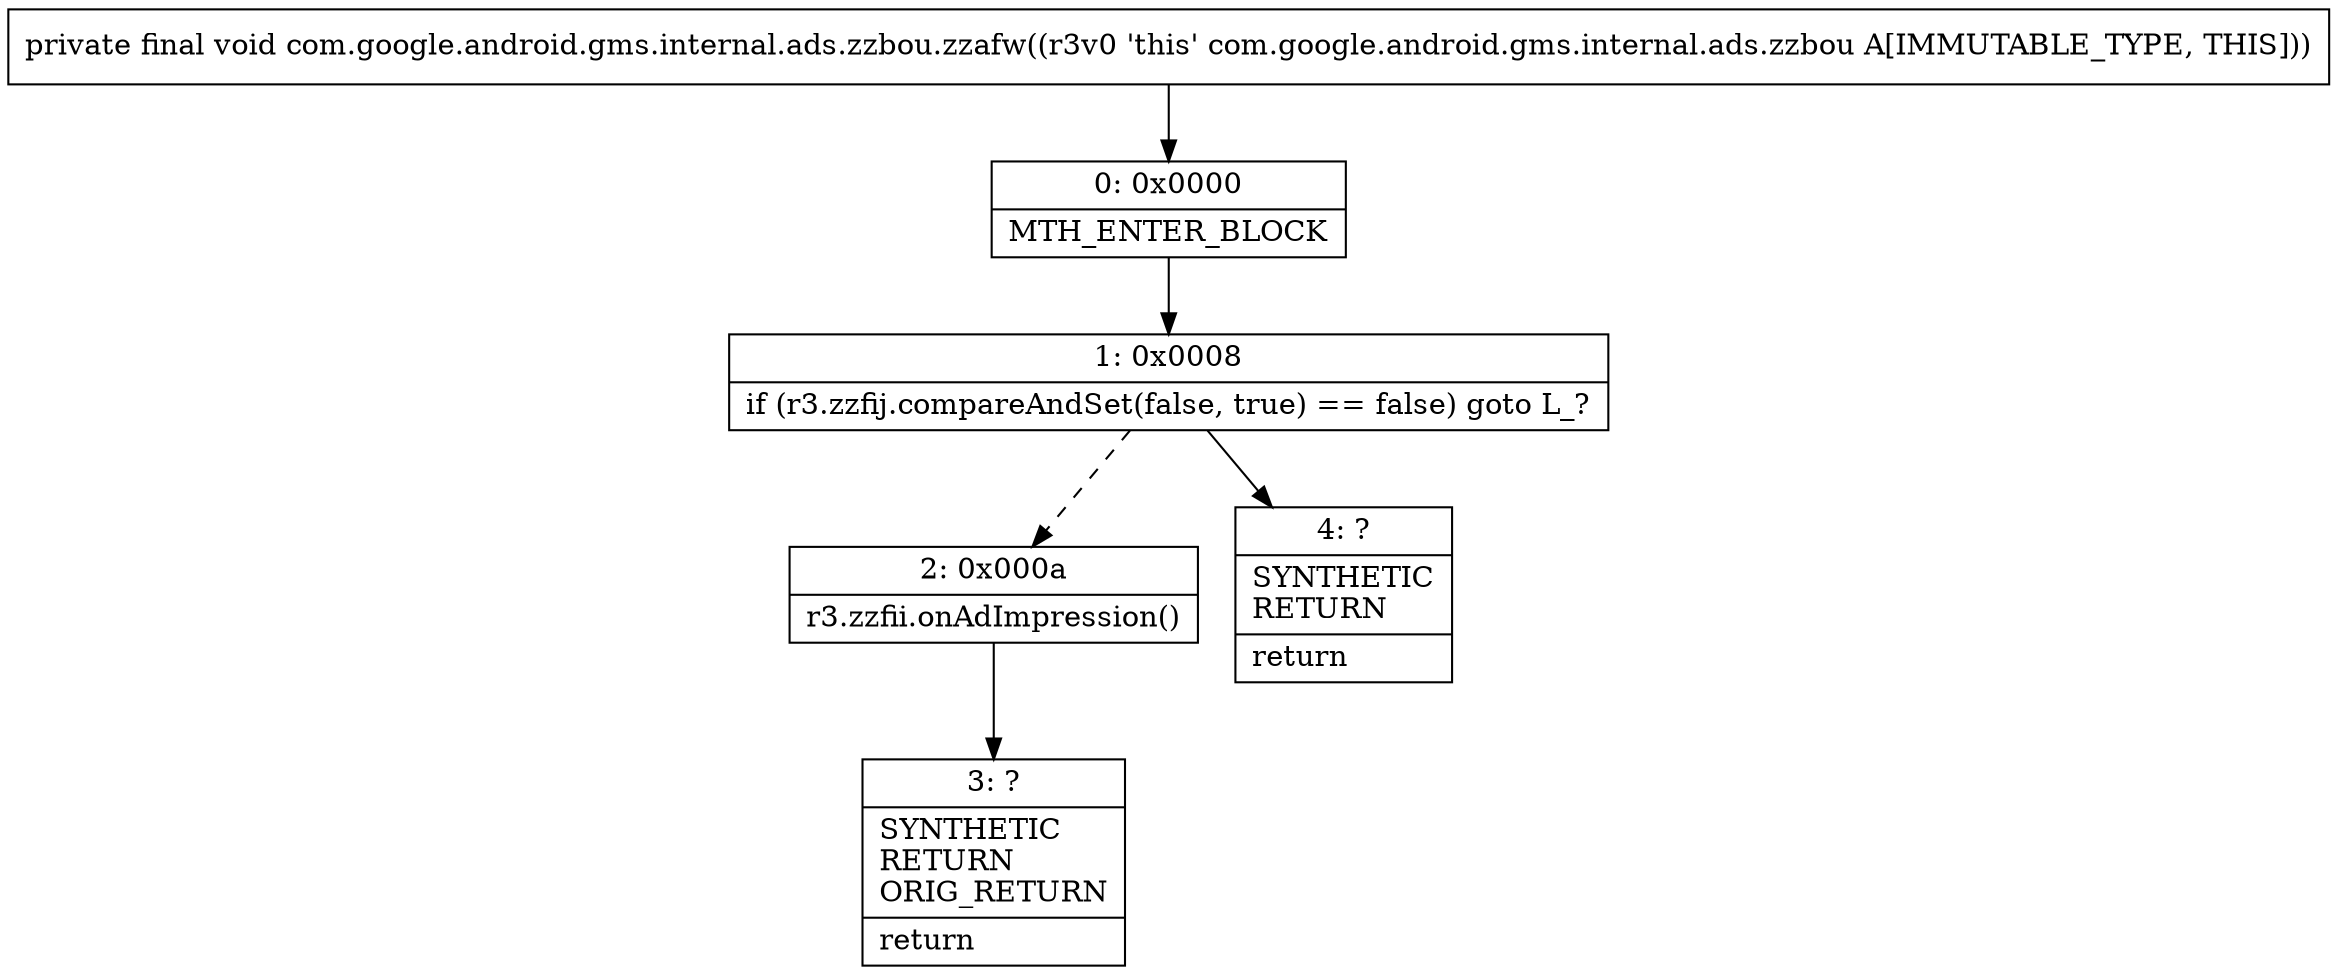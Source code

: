 digraph "CFG forcom.google.android.gms.internal.ads.zzbou.zzafw()V" {
Node_0 [shape=record,label="{0\:\ 0x0000|MTH_ENTER_BLOCK\l}"];
Node_1 [shape=record,label="{1\:\ 0x0008|if (r3.zzfij.compareAndSet(false, true) == false) goto L_?\l}"];
Node_2 [shape=record,label="{2\:\ 0x000a|r3.zzfii.onAdImpression()\l}"];
Node_3 [shape=record,label="{3\:\ ?|SYNTHETIC\lRETURN\lORIG_RETURN\l|return\l}"];
Node_4 [shape=record,label="{4\:\ ?|SYNTHETIC\lRETURN\l|return\l}"];
MethodNode[shape=record,label="{private final void com.google.android.gms.internal.ads.zzbou.zzafw((r3v0 'this' com.google.android.gms.internal.ads.zzbou A[IMMUTABLE_TYPE, THIS])) }"];
MethodNode -> Node_0;
Node_0 -> Node_1;
Node_1 -> Node_2[style=dashed];
Node_1 -> Node_4;
Node_2 -> Node_3;
}

